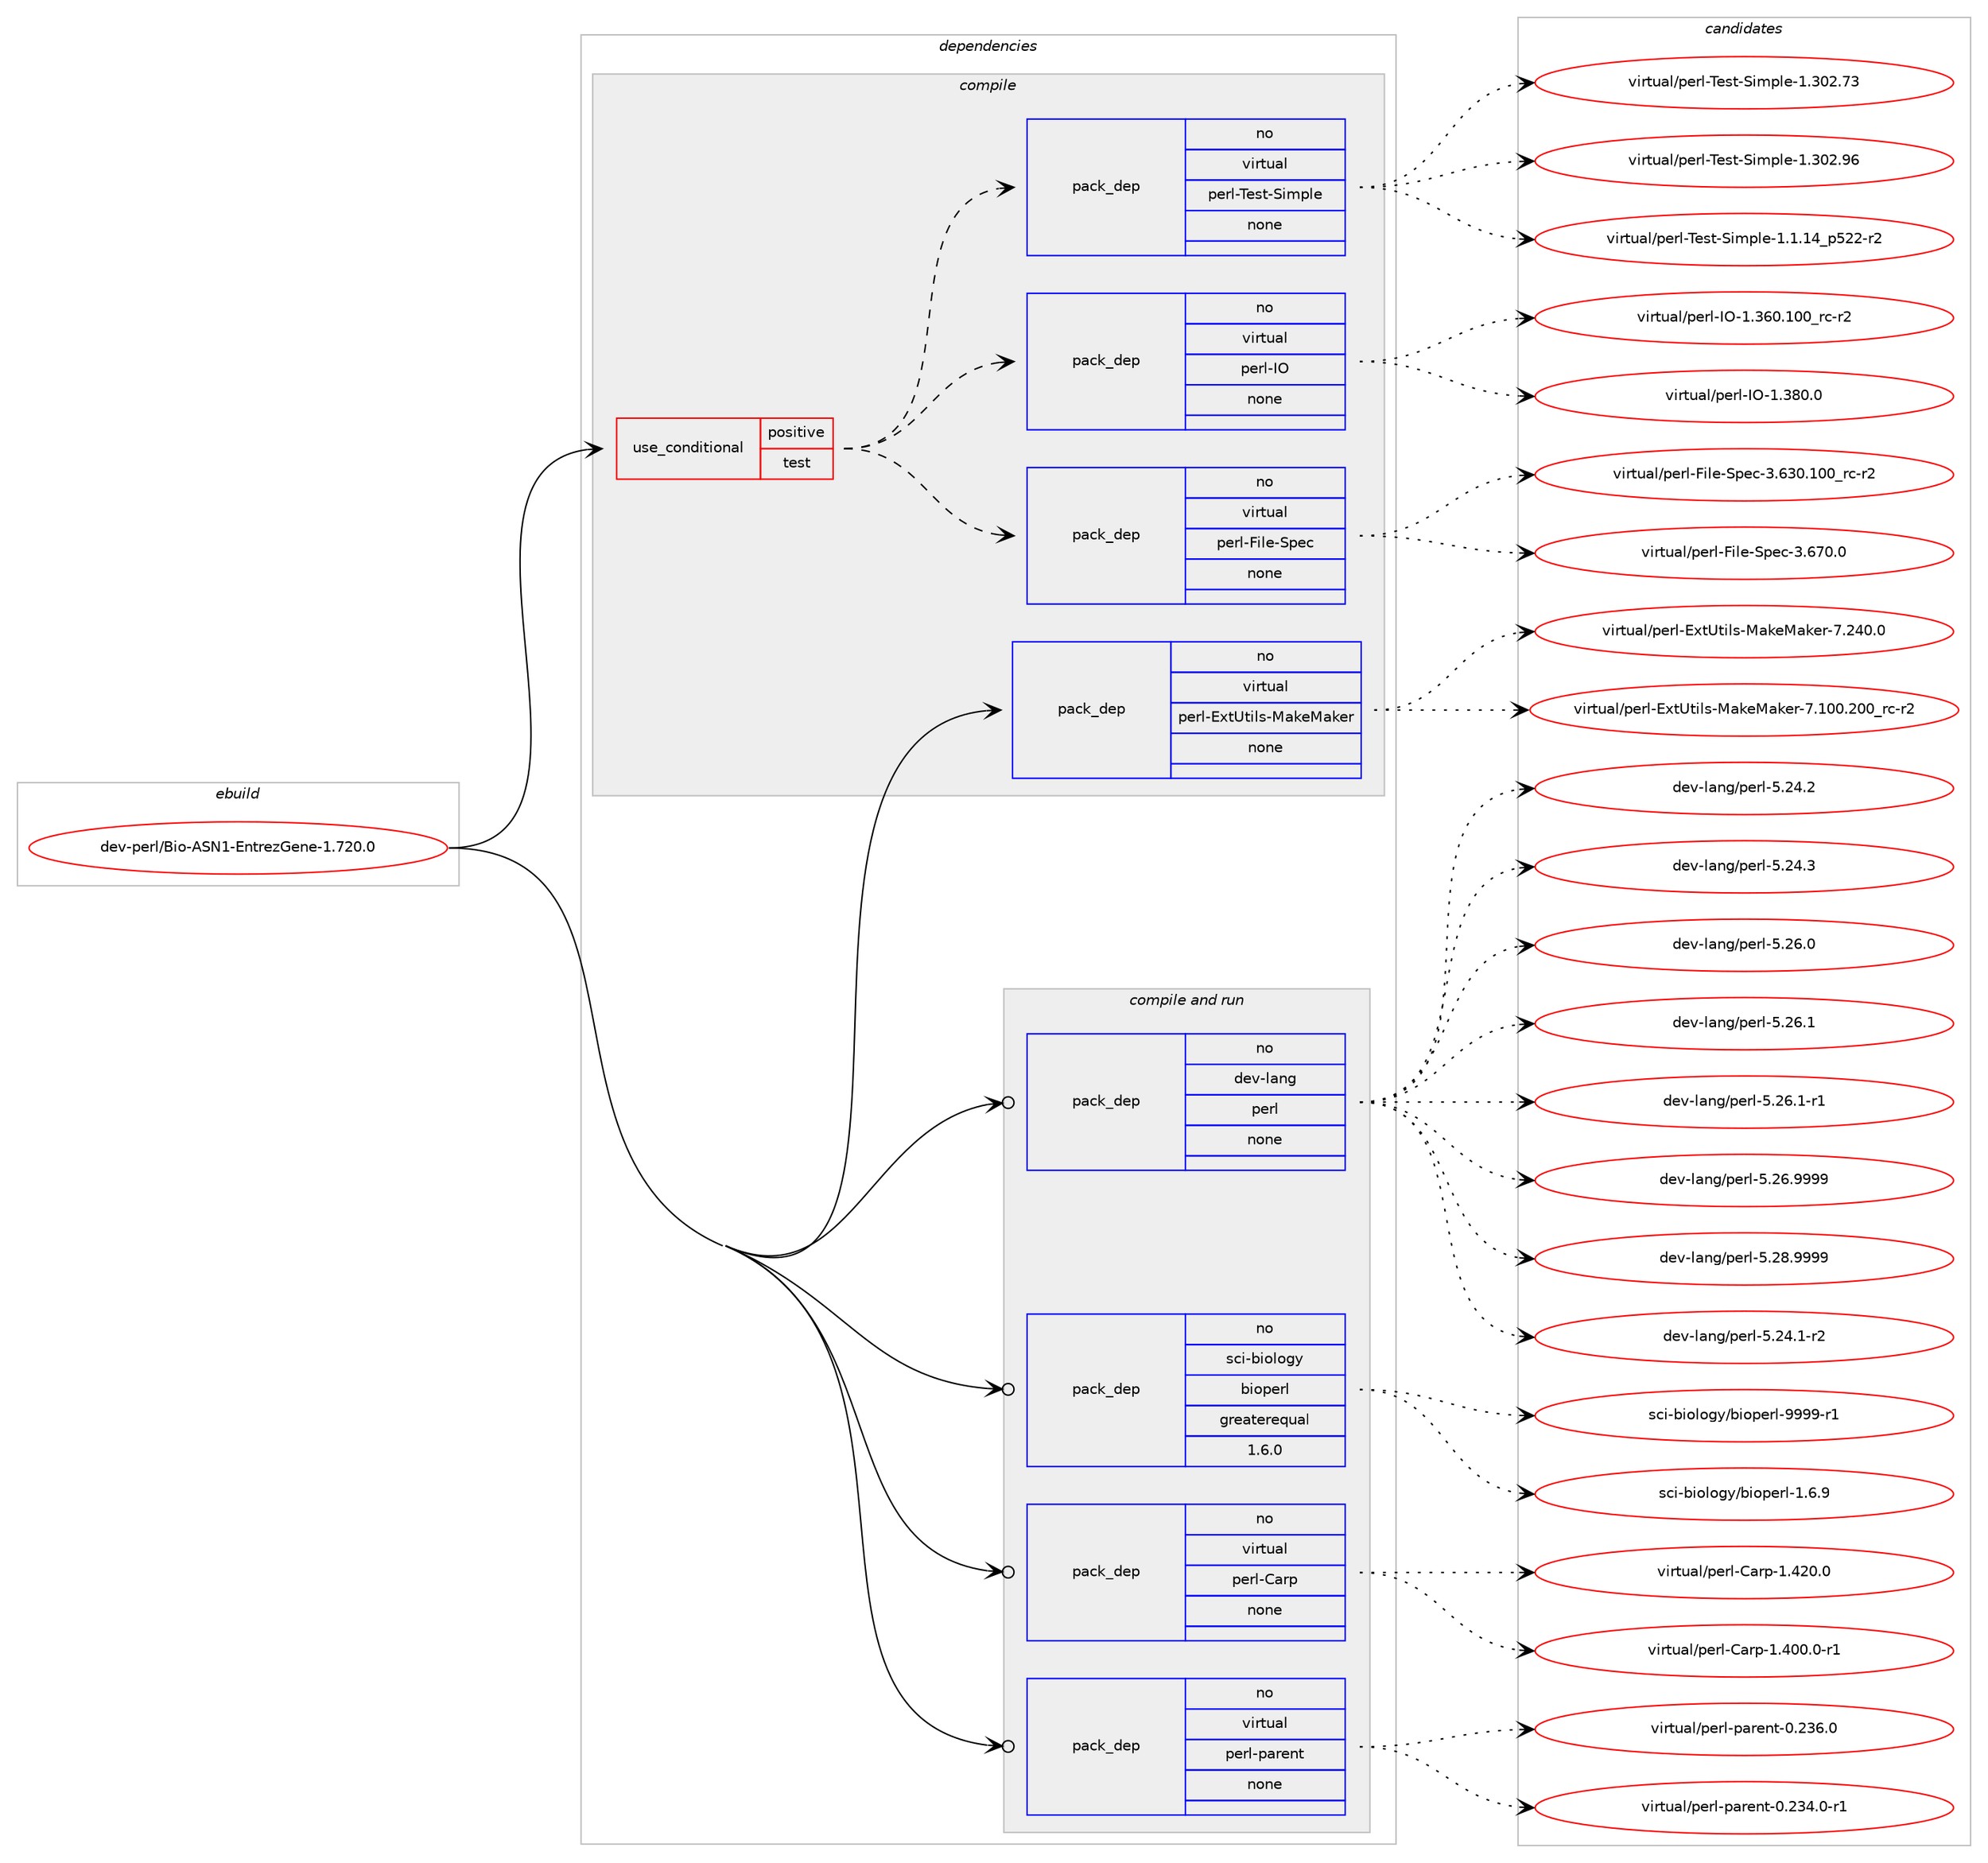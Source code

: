 digraph prolog {

# *************
# Graph options
# *************

newrank=true;
concentrate=true;
compound=true;
graph [rankdir=LR,fontname=Helvetica,fontsize=10,ranksep=1.5];#, ranksep=2.5, nodesep=0.2];
edge  [arrowhead=vee];
node  [fontname=Helvetica,fontsize=10];

# **********
# The ebuild
# **********

subgraph cluster_leftcol {
color=gray;
rank=same;
label=<<i>ebuild</i>>;
id [label="dev-perl/Bio-ASN1-EntrezGene-1.720.0", color=red, width=4, href="../dev-perl/Bio-ASN1-EntrezGene-1.720.0.svg"];
}

# ****************
# The dependencies
# ****************

subgraph cluster_midcol {
color=gray;
label=<<i>dependencies</i>>;
subgraph cluster_compile {
fillcolor="#eeeeee";
style=filled;
label=<<i>compile</i>>;
subgraph cond26704 {
dependency125250 [label=<<TABLE BORDER="0" CELLBORDER="1" CELLSPACING="0" CELLPADDING="4"><TR><TD ROWSPAN="3" CELLPADDING="10">use_conditional</TD></TR><TR><TD>positive</TD></TR><TR><TD>test</TD></TR></TABLE>>, shape=none, color=red];
subgraph pack94885 {
dependency125251 [label=<<TABLE BORDER="0" CELLBORDER="1" CELLSPACING="0" CELLPADDING="4" WIDTH="220"><TR><TD ROWSPAN="6" CELLPADDING="30">pack_dep</TD></TR><TR><TD WIDTH="110">no</TD></TR><TR><TD>virtual</TD></TR><TR><TD>perl-File-Spec</TD></TR><TR><TD>none</TD></TR><TR><TD></TD></TR></TABLE>>, shape=none, color=blue];
}
dependency125250:e -> dependency125251:w [weight=20,style="dashed",arrowhead="vee"];
subgraph pack94886 {
dependency125252 [label=<<TABLE BORDER="0" CELLBORDER="1" CELLSPACING="0" CELLPADDING="4" WIDTH="220"><TR><TD ROWSPAN="6" CELLPADDING="30">pack_dep</TD></TR><TR><TD WIDTH="110">no</TD></TR><TR><TD>virtual</TD></TR><TR><TD>perl-IO</TD></TR><TR><TD>none</TD></TR><TR><TD></TD></TR></TABLE>>, shape=none, color=blue];
}
dependency125250:e -> dependency125252:w [weight=20,style="dashed",arrowhead="vee"];
subgraph pack94887 {
dependency125253 [label=<<TABLE BORDER="0" CELLBORDER="1" CELLSPACING="0" CELLPADDING="4" WIDTH="220"><TR><TD ROWSPAN="6" CELLPADDING="30">pack_dep</TD></TR><TR><TD WIDTH="110">no</TD></TR><TR><TD>virtual</TD></TR><TR><TD>perl-Test-Simple</TD></TR><TR><TD>none</TD></TR><TR><TD></TD></TR></TABLE>>, shape=none, color=blue];
}
dependency125250:e -> dependency125253:w [weight=20,style="dashed",arrowhead="vee"];
}
id:e -> dependency125250:w [weight=20,style="solid",arrowhead="vee"];
subgraph pack94888 {
dependency125254 [label=<<TABLE BORDER="0" CELLBORDER="1" CELLSPACING="0" CELLPADDING="4" WIDTH="220"><TR><TD ROWSPAN="6" CELLPADDING="30">pack_dep</TD></TR><TR><TD WIDTH="110">no</TD></TR><TR><TD>virtual</TD></TR><TR><TD>perl-ExtUtils-MakeMaker</TD></TR><TR><TD>none</TD></TR><TR><TD></TD></TR></TABLE>>, shape=none, color=blue];
}
id:e -> dependency125254:w [weight=20,style="solid",arrowhead="vee"];
}
subgraph cluster_compileandrun {
fillcolor="#eeeeee";
style=filled;
label=<<i>compile and run</i>>;
subgraph pack94889 {
dependency125255 [label=<<TABLE BORDER="0" CELLBORDER="1" CELLSPACING="0" CELLPADDING="4" WIDTH="220"><TR><TD ROWSPAN="6" CELLPADDING="30">pack_dep</TD></TR><TR><TD WIDTH="110">no</TD></TR><TR><TD>dev-lang</TD></TR><TR><TD>perl</TD></TR><TR><TD>none</TD></TR><TR><TD></TD></TR></TABLE>>, shape=none, color=blue];
}
id:e -> dependency125255:w [weight=20,style="solid",arrowhead="odotvee"];
subgraph pack94890 {
dependency125256 [label=<<TABLE BORDER="0" CELLBORDER="1" CELLSPACING="0" CELLPADDING="4" WIDTH="220"><TR><TD ROWSPAN="6" CELLPADDING="30">pack_dep</TD></TR><TR><TD WIDTH="110">no</TD></TR><TR><TD>sci-biology</TD></TR><TR><TD>bioperl</TD></TR><TR><TD>greaterequal</TD></TR><TR><TD>1.6.0</TD></TR></TABLE>>, shape=none, color=blue];
}
id:e -> dependency125256:w [weight=20,style="solid",arrowhead="odotvee"];
subgraph pack94891 {
dependency125257 [label=<<TABLE BORDER="0" CELLBORDER="1" CELLSPACING="0" CELLPADDING="4" WIDTH="220"><TR><TD ROWSPAN="6" CELLPADDING="30">pack_dep</TD></TR><TR><TD WIDTH="110">no</TD></TR><TR><TD>virtual</TD></TR><TR><TD>perl-Carp</TD></TR><TR><TD>none</TD></TR><TR><TD></TD></TR></TABLE>>, shape=none, color=blue];
}
id:e -> dependency125257:w [weight=20,style="solid",arrowhead="odotvee"];
subgraph pack94892 {
dependency125258 [label=<<TABLE BORDER="0" CELLBORDER="1" CELLSPACING="0" CELLPADDING="4" WIDTH="220"><TR><TD ROWSPAN="6" CELLPADDING="30">pack_dep</TD></TR><TR><TD WIDTH="110">no</TD></TR><TR><TD>virtual</TD></TR><TR><TD>perl-parent</TD></TR><TR><TD>none</TD></TR><TR><TD></TD></TR></TABLE>>, shape=none, color=blue];
}
id:e -> dependency125258:w [weight=20,style="solid",arrowhead="odotvee"];
}
subgraph cluster_run {
fillcolor="#eeeeee";
style=filled;
label=<<i>run</i>>;
}
}

# **************
# The candidates
# **************

subgraph cluster_choices {
rank=same;
color=gray;
label=<<i>candidates</i>>;

subgraph choice94885 {
color=black;
nodesep=1;
choice118105114116117971084711210111410845701051081014583112101994551465451484649484895114994511450 [label="virtual/perl-File-Spec-3.630.100_rc-r2", color=red, width=4,href="../virtual/perl-File-Spec-3.630.100_rc-r2.svg"];
choice118105114116117971084711210111410845701051081014583112101994551465455484648 [label="virtual/perl-File-Spec-3.670.0", color=red, width=4,href="../virtual/perl-File-Spec-3.670.0.svg"];
dependency125251:e -> choice118105114116117971084711210111410845701051081014583112101994551465451484649484895114994511450:w [style=dotted,weight="100"];
dependency125251:e -> choice118105114116117971084711210111410845701051081014583112101994551465455484648:w [style=dotted,weight="100"];
}
subgraph choice94886 {
color=black;
nodesep=1;
choice11810511411611797108471121011141084573794549465154484649484895114994511450 [label="virtual/perl-IO-1.360.100_rc-r2", color=red, width=4,href="../virtual/perl-IO-1.360.100_rc-r2.svg"];
choice11810511411611797108471121011141084573794549465156484648 [label="virtual/perl-IO-1.380.0", color=red, width=4,href="../virtual/perl-IO-1.380.0.svg"];
dependency125252:e -> choice11810511411611797108471121011141084573794549465154484649484895114994511450:w [style=dotted,weight="100"];
dependency125252:e -> choice11810511411611797108471121011141084573794549465156484648:w [style=dotted,weight="100"];
}
subgraph choice94887 {
color=black;
nodesep=1;
choice11810511411611797108471121011141084584101115116458310510911210810145494649464952951125350504511450 [label="virtual/perl-Test-Simple-1.1.14_p522-r2", color=red, width=4,href="../virtual/perl-Test-Simple-1.1.14_p522-r2.svg"];
choice118105114116117971084711210111410845841011151164583105109112108101454946514850465551 [label="virtual/perl-Test-Simple-1.302.73", color=red, width=4,href="../virtual/perl-Test-Simple-1.302.73.svg"];
choice118105114116117971084711210111410845841011151164583105109112108101454946514850465754 [label="virtual/perl-Test-Simple-1.302.96", color=red, width=4,href="../virtual/perl-Test-Simple-1.302.96.svg"];
dependency125253:e -> choice11810511411611797108471121011141084584101115116458310510911210810145494649464952951125350504511450:w [style=dotted,weight="100"];
dependency125253:e -> choice118105114116117971084711210111410845841011151164583105109112108101454946514850465551:w [style=dotted,weight="100"];
dependency125253:e -> choice118105114116117971084711210111410845841011151164583105109112108101454946514850465754:w [style=dotted,weight="100"];
}
subgraph choice94888 {
color=black;
nodesep=1;
choice118105114116117971084711210111410845691201168511610510811545779710710177971071011144555464948484650484895114994511450 [label="virtual/perl-ExtUtils-MakeMaker-7.100.200_rc-r2", color=red, width=4,href="../virtual/perl-ExtUtils-MakeMaker-7.100.200_rc-r2.svg"];
choice118105114116117971084711210111410845691201168511610510811545779710710177971071011144555465052484648 [label="virtual/perl-ExtUtils-MakeMaker-7.240.0", color=red, width=4,href="../virtual/perl-ExtUtils-MakeMaker-7.240.0.svg"];
dependency125254:e -> choice118105114116117971084711210111410845691201168511610510811545779710710177971071011144555464948484650484895114994511450:w [style=dotted,weight="100"];
dependency125254:e -> choice118105114116117971084711210111410845691201168511610510811545779710710177971071011144555465052484648:w [style=dotted,weight="100"];
}
subgraph choice94889 {
color=black;
nodesep=1;
choice100101118451089711010347112101114108455346505246494511450 [label="dev-lang/perl-5.24.1-r2", color=red, width=4,href="../dev-lang/perl-5.24.1-r2.svg"];
choice10010111845108971101034711210111410845534650524650 [label="dev-lang/perl-5.24.2", color=red, width=4,href="../dev-lang/perl-5.24.2.svg"];
choice10010111845108971101034711210111410845534650524651 [label="dev-lang/perl-5.24.3", color=red, width=4,href="../dev-lang/perl-5.24.3.svg"];
choice10010111845108971101034711210111410845534650544648 [label="dev-lang/perl-5.26.0", color=red, width=4,href="../dev-lang/perl-5.26.0.svg"];
choice10010111845108971101034711210111410845534650544649 [label="dev-lang/perl-5.26.1", color=red, width=4,href="../dev-lang/perl-5.26.1.svg"];
choice100101118451089711010347112101114108455346505446494511449 [label="dev-lang/perl-5.26.1-r1", color=red, width=4,href="../dev-lang/perl-5.26.1-r1.svg"];
choice10010111845108971101034711210111410845534650544657575757 [label="dev-lang/perl-5.26.9999", color=red, width=4,href="../dev-lang/perl-5.26.9999.svg"];
choice10010111845108971101034711210111410845534650564657575757 [label="dev-lang/perl-5.28.9999", color=red, width=4,href="../dev-lang/perl-5.28.9999.svg"];
dependency125255:e -> choice100101118451089711010347112101114108455346505246494511450:w [style=dotted,weight="100"];
dependency125255:e -> choice10010111845108971101034711210111410845534650524650:w [style=dotted,weight="100"];
dependency125255:e -> choice10010111845108971101034711210111410845534650524651:w [style=dotted,weight="100"];
dependency125255:e -> choice10010111845108971101034711210111410845534650544648:w [style=dotted,weight="100"];
dependency125255:e -> choice10010111845108971101034711210111410845534650544649:w [style=dotted,weight="100"];
dependency125255:e -> choice100101118451089711010347112101114108455346505446494511449:w [style=dotted,weight="100"];
dependency125255:e -> choice10010111845108971101034711210111410845534650544657575757:w [style=dotted,weight="100"];
dependency125255:e -> choice10010111845108971101034711210111410845534650564657575757:w [style=dotted,weight="100"];
}
subgraph choice94890 {
color=black;
nodesep=1;
choice1159910545981051111081111031214798105111112101114108454946544657 [label="sci-biology/bioperl-1.6.9", color=red, width=4,href="../sci-biology/bioperl-1.6.9.svg"];
choice115991054598105111108111103121479810511111210111410845575757574511449 [label="sci-biology/bioperl-9999-r1", color=red, width=4,href="../sci-biology/bioperl-9999-r1.svg"];
dependency125256:e -> choice1159910545981051111081111031214798105111112101114108454946544657:w [style=dotted,weight="100"];
dependency125256:e -> choice115991054598105111108111103121479810511111210111410845575757574511449:w [style=dotted,weight="100"];
}
subgraph choice94891 {
color=black;
nodesep=1;
choice118105114116117971084711210111410845679711411245494652484846484511449 [label="virtual/perl-Carp-1.400.0-r1", color=red, width=4,href="../virtual/perl-Carp-1.400.0-r1.svg"];
choice11810511411611797108471121011141084567971141124549465250484648 [label="virtual/perl-Carp-1.420.0", color=red, width=4,href="../virtual/perl-Carp-1.420.0.svg"];
dependency125257:e -> choice118105114116117971084711210111410845679711411245494652484846484511449:w [style=dotted,weight="100"];
dependency125257:e -> choice11810511411611797108471121011141084567971141124549465250484648:w [style=dotted,weight="100"];
}
subgraph choice94892 {
color=black;
nodesep=1;
choice1181051141161179710847112101114108451129711410111011645484650515246484511449 [label="virtual/perl-parent-0.234.0-r1", color=red, width=4,href="../virtual/perl-parent-0.234.0-r1.svg"];
choice118105114116117971084711210111410845112971141011101164548465051544648 [label="virtual/perl-parent-0.236.0", color=red, width=4,href="../virtual/perl-parent-0.236.0.svg"];
dependency125258:e -> choice1181051141161179710847112101114108451129711410111011645484650515246484511449:w [style=dotted,weight="100"];
dependency125258:e -> choice118105114116117971084711210111410845112971141011101164548465051544648:w [style=dotted,weight="100"];
}
}

}
